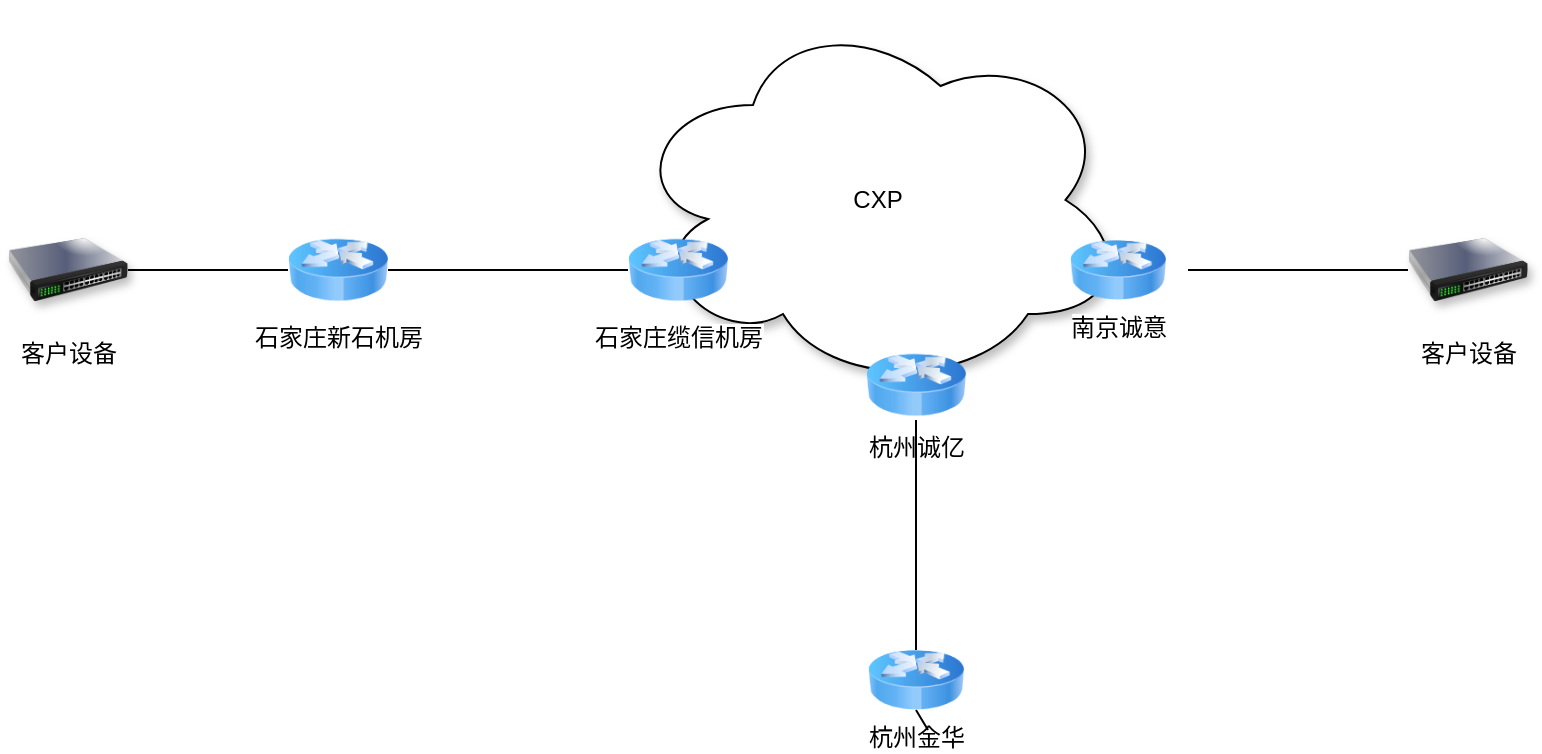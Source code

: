 <mxfile version="14.4.4" type="github">
  <diagram id="uVz92Lz5rSTjqvfcquft" name="Page-1">
    <mxGraphModel dx="2249" dy="804" grid="1" gridSize="10" guides="1" tooltips="1" connect="1" arrows="1" fold="1" page="1" pageScale="1" pageWidth="827" pageHeight="1169" background="none" math="0" shadow="0">
      <root>
        <mxCell id="0" />
        <mxCell id="1" parent="0" />
        <mxCell id="BUyG89UXvX42eCoVACj3-1" value="CXP" style="ellipse;shape=cloud;whiteSpace=wrap;html=1;shadow=1;" vertex="1" parent="1">
          <mxGeometry x="270" y="160" width="250" height="190" as="geometry" />
        </mxCell>
        <mxCell id="BUyG89UXvX42eCoVACj3-3" value="石家庄新石机房" style="image;html=1;image=img/lib/clip_art/networking/Router_Icon_128x128.png;" vertex="1" parent="1">
          <mxGeometry x="100" y="270" width="50" height="40" as="geometry" />
        </mxCell>
        <mxCell id="BUyG89UXvX42eCoVACj3-4" value="南京诚意" style="image;html=1;image=img/lib/clip_art/networking/Router_Icon_128x128.png;" vertex="1" parent="1">
          <mxGeometry x="480" y="275" width="70" height="30" as="geometry" />
        </mxCell>
        <mxCell id="BUyG89UXvX42eCoVACj3-9" value="石家庄缆信机房" style="image;html=1;image=img/lib/clip_art/networking/Router_Icon_128x128.png;" vertex="1" parent="1">
          <mxGeometry x="270" y="270" width="50" height="40" as="geometry" />
        </mxCell>
        <mxCell id="BUyG89UXvX42eCoVACj3-11" value="杭州诚亿" style="image;html=1;image=img/lib/clip_art/networking/Router_Icon_128x128.png;" vertex="1" parent="1">
          <mxGeometry x="389" y="330" width="50" height="35" as="geometry" />
        </mxCell>
        <mxCell id="BUyG89UXvX42eCoVACj3-12" value="" style="endArrow=none;html=1;entryX=0.5;entryY=1;entryDx=0;entryDy=0;" edge="1" parent="1" source="BUyG89UXvX42eCoVACj3-5" target="BUyG89UXvX42eCoVACj3-11">
          <mxGeometry width="50" height="50" relative="1" as="geometry">
            <mxPoint x="420" y="520" as="sourcePoint" />
            <mxPoint x="200" y="590" as="targetPoint" />
          </mxGeometry>
        </mxCell>
        <mxCell id="BUyG89UXvX42eCoVACj3-13" value="" style="endArrow=none;html=1;exitX=1;exitY=0.5;exitDx=0;exitDy=0;entryX=0;entryY=0.5;entryDx=0;entryDy=0;" edge="1" parent="1" source="BUyG89UXvX42eCoVACj3-3" target="BUyG89UXvX42eCoVACj3-9">
          <mxGeometry width="50" height="50" relative="1" as="geometry">
            <mxPoint x="130" y="525" as="sourcePoint" />
            <mxPoint x="270" y="525" as="targetPoint" />
          </mxGeometry>
        </mxCell>
        <mxCell id="BUyG89UXvX42eCoVACj3-15" style="edgeStyle=orthogonalEdgeStyle;orthogonalLoop=1;jettySize=auto;html=1;exitX=0.5;exitY=1;exitDx=0;exitDy=0;" edge="1" parent="1" source="BUyG89UXvX42eCoVACj3-11" target="BUyG89UXvX42eCoVACj3-11">
          <mxGeometry relative="1" as="geometry" />
        </mxCell>
        <mxCell id="BUyG89UXvX42eCoVACj3-5" value="杭州金华" style="image;html=1;image=img/lib/clip_art/networking/Router_Icon_128x128.png;" vertex="1" parent="1">
          <mxGeometry x="384" y="480" width="60" height="30" as="geometry" />
        </mxCell>
        <mxCell id="BUyG89UXvX42eCoVACj3-16" value="" style="endArrow=none;html=1;entryX=0.5;entryY=1;entryDx=0;entryDy=0;" edge="1" parent="1" target="BUyG89UXvX42eCoVACj3-5">
          <mxGeometry width="50" height="50" relative="1" as="geometry">
            <mxPoint x="420" y="520" as="sourcePoint" />
            <mxPoint x="414" y="365" as="targetPoint" />
          </mxGeometry>
        </mxCell>
        <mxCell id="BUyG89UXvX42eCoVACj3-18" value="客户设备" style="image;html=1;image=img/lib/clip_art/networking/Switch_128x128.png;shadow=1;" vertex="1" parent="1">
          <mxGeometry x="660" y="262.5" width="60" height="55" as="geometry" />
        </mxCell>
        <mxCell id="BUyG89UXvX42eCoVACj3-19" value="" style="endArrow=none;html=1;entryX=0;entryY=0.5;entryDx=0;entryDy=0;" edge="1" parent="1" source="BUyG89UXvX42eCoVACj3-4" target="BUyG89UXvX42eCoVACj3-18">
          <mxGeometry width="50" height="50" relative="1" as="geometry">
            <mxPoint x="370" y="600" as="sourcePoint" />
            <mxPoint x="420" y="560" as="targetPoint" />
          </mxGeometry>
        </mxCell>
        <mxCell id="BUyG89UXvX42eCoVACj3-20" value="客户设备" style="image;html=1;image=img/lib/clip_art/networking/Switch_128x128.png;shadow=1;" vertex="1" parent="1">
          <mxGeometry x="-40" y="262.5" width="60" height="55" as="geometry" />
        </mxCell>
        <mxCell id="BUyG89UXvX42eCoVACj3-21" value="" style="endArrow=none;html=1;exitX=1;exitY=0.5;exitDx=0;exitDy=0;entryX=0;entryY=0.5;entryDx=0;entryDy=0;" edge="1" parent="1" source="BUyG89UXvX42eCoVACj3-20" target="BUyG89UXvX42eCoVACj3-3">
          <mxGeometry width="50" height="50" relative="1" as="geometry">
            <mxPoint x="30" y="350" as="sourcePoint" />
            <mxPoint x="140" y="350" as="targetPoint" />
          </mxGeometry>
        </mxCell>
      </root>
    </mxGraphModel>
  </diagram>
</mxfile>

